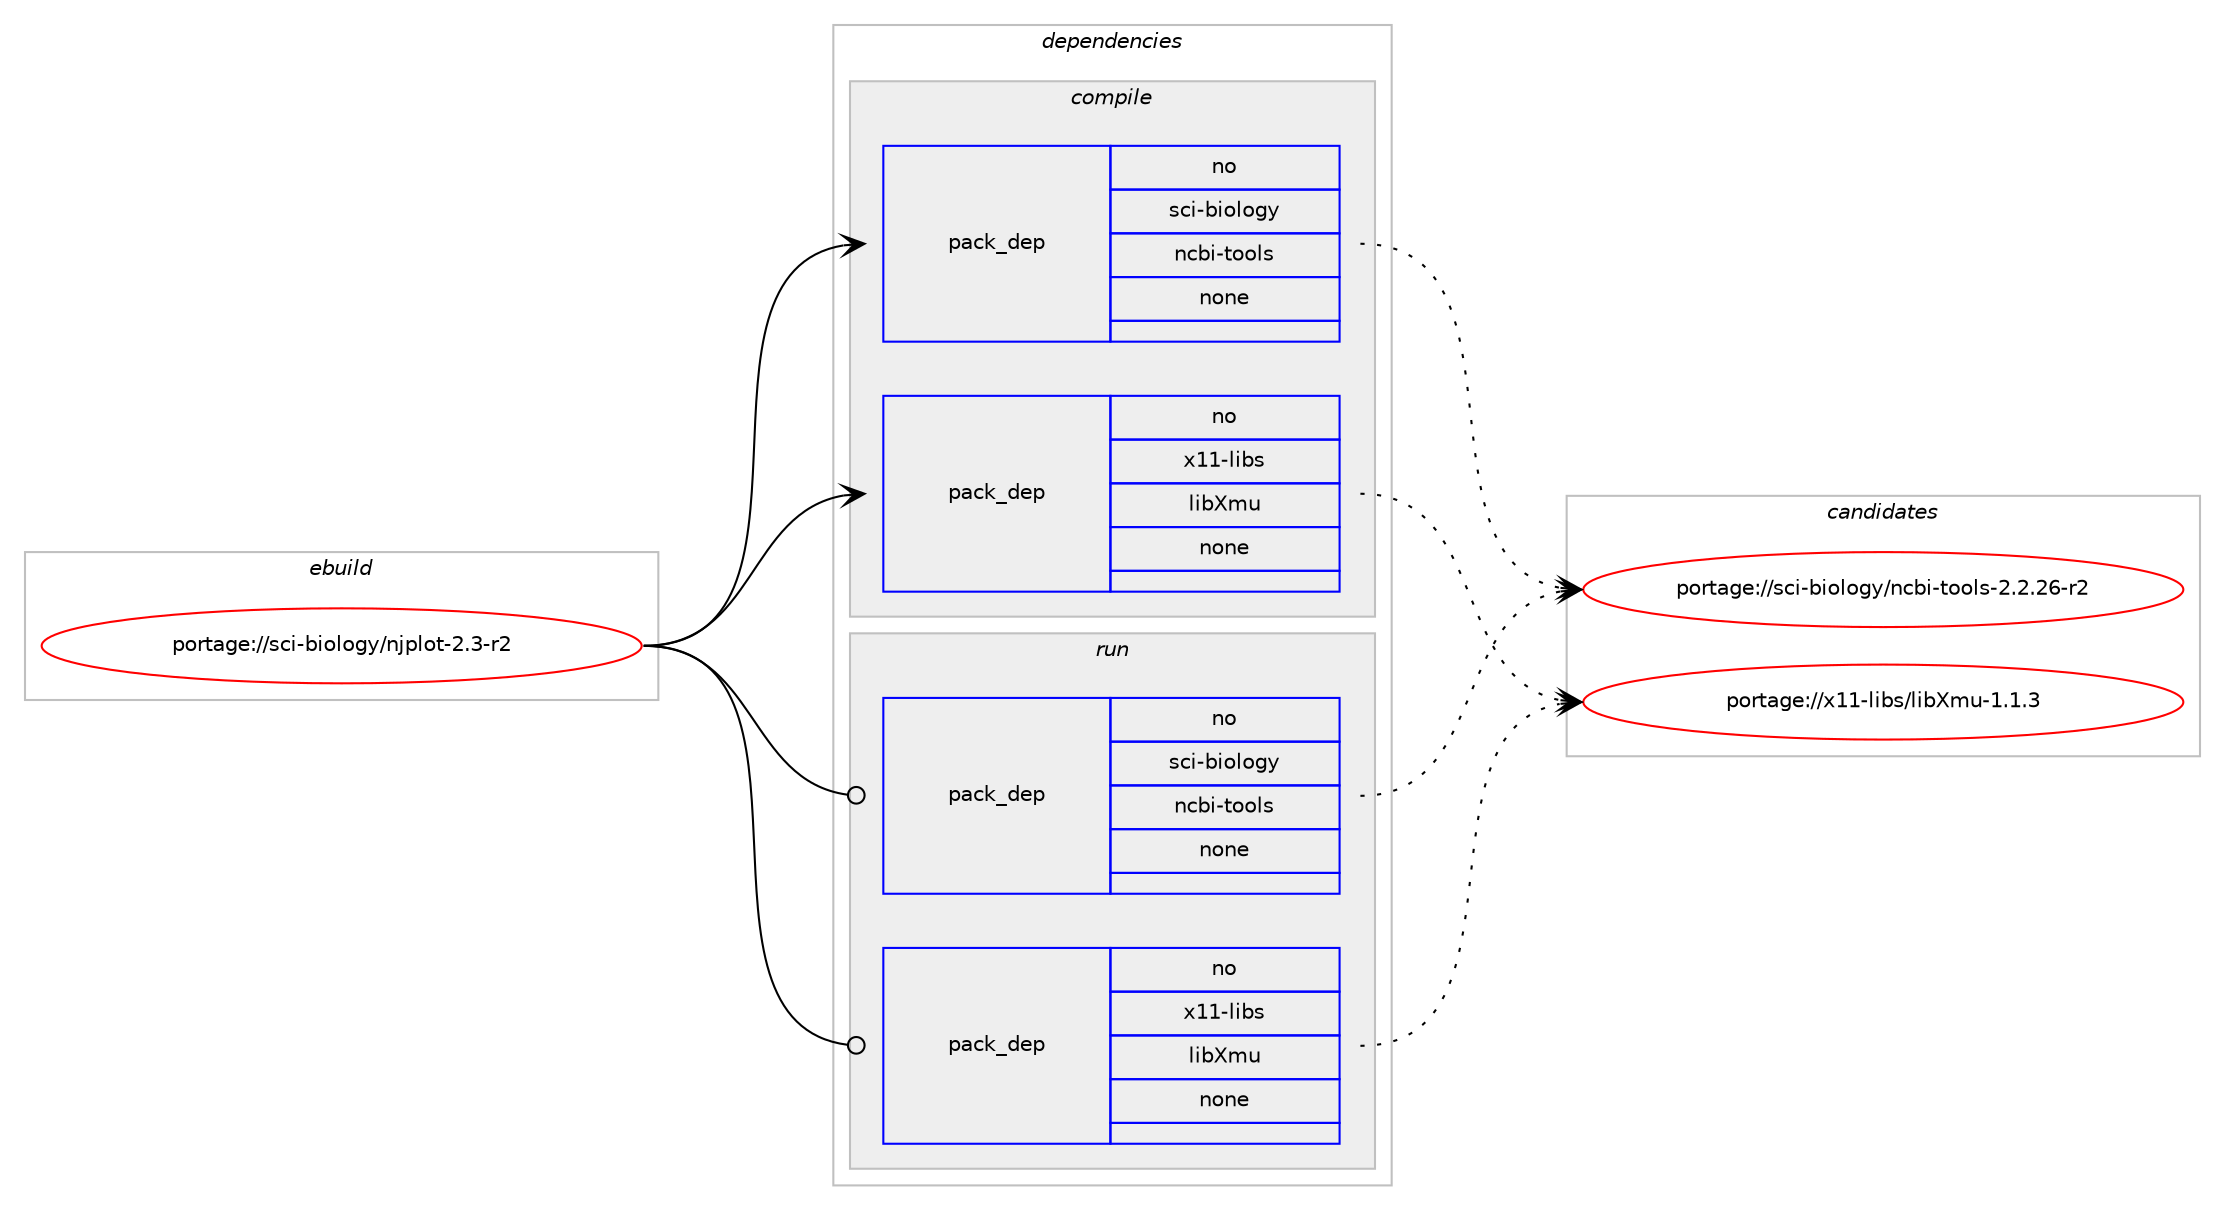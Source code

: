 digraph prolog {

# *************
# Graph options
# *************

newrank=true;
concentrate=true;
compound=true;
graph [rankdir=LR,fontname=Helvetica,fontsize=10,ranksep=1.5];#, ranksep=2.5, nodesep=0.2];
edge  [arrowhead=vee];
node  [fontname=Helvetica,fontsize=10];

# **********
# The ebuild
# **********

subgraph cluster_leftcol {
color=gray;
rank=same;
label=<<i>ebuild</i>>;
id [label="portage://sci-biology/njplot-2.3-r2", color=red, width=4, href="../sci-biology/njplot-2.3-r2.svg"];
}

# ****************
# The dependencies
# ****************

subgraph cluster_midcol {
color=gray;
label=<<i>dependencies</i>>;
subgraph cluster_compile {
fillcolor="#eeeeee";
style=filled;
label=<<i>compile</i>>;
subgraph pack70557 {
dependency89922 [label=<<TABLE BORDER="0" CELLBORDER="1" CELLSPACING="0" CELLPADDING="4" WIDTH="220"><TR><TD ROWSPAN="6" CELLPADDING="30">pack_dep</TD></TR><TR><TD WIDTH="110">no</TD></TR><TR><TD>sci-biology</TD></TR><TR><TD>ncbi-tools</TD></TR><TR><TD>none</TD></TR><TR><TD></TD></TR></TABLE>>, shape=none, color=blue];
}
id:e -> dependency89922:w [weight=20,style="solid",arrowhead="vee"];
subgraph pack70558 {
dependency89923 [label=<<TABLE BORDER="0" CELLBORDER="1" CELLSPACING="0" CELLPADDING="4" WIDTH="220"><TR><TD ROWSPAN="6" CELLPADDING="30">pack_dep</TD></TR><TR><TD WIDTH="110">no</TD></TR><TR><TD>x11-libs</TD></TR><TR><TD>libXmu</TD></TR><TR><TD>none</TD></TR><TR><TD></TD></TR></TABLE>>, shape=none, color=blue];
}
id:e -> dependency89923:w [weight=20,style="solid",arrowhead="vee"];
}
subgraph cluster_compileandrun {
fillcolor="#eeeeee";
style=filled;
label=<<i>compile and run</i>>;
}
subgraph cluster_run {
fillcolor="#eeeeee";
style=filled;
label=<<i>run</i>>;
subgraph pack70559 {
dependency89924 [label=<<TABLE BORDER="0" CELLBORDER="1" CELLSPACING="0" CELLPADDING="4" WIDTH="220"><TR><TD ROWSPAN="6" CELLPADDING="30">pack_dep</TD></TR><TR><TD WIDTH="110">no</TD></TR><TR><TD>sci-biology</TD></TR><TR><TD>ncbi-tools</TD></TR><TR><TD>none</TD></TR><TR><TD></TD></TR></TABLE>>, shape=none, color=blue];
}
id:e -> dependency89924:w [weight=20,style="solid",arrowhead="odot"];
subgraph pack70560 {
dependency89925 [label=<<TABLE BORDER="0" CELLBORDER="1" CELLSPACING="0" CELLPADDING="4" WIDTH="220"><TR><TD ROWSPAN="6" CELLPADDING="30">pack_dep</TD></TR><TR><TD WIDTH="110">no</TD></TR><TR><TD>x11-libs</TD></TR><TR><TD>libXmu</TD></TR><TR><TD>none</TD></TR><TR><TD></TD></TR></TABLE>>, shape=none, color=blue];
}
id:e -> dependency89925:w [weight=20,style="solid",arrowhead="odot"];
}
}

# **************
# The candidates
# **************

subgraph cluster_choices {
rank=same;
color=gray;
label=<<i>candidates</i>>;

subgraph choice70557 {
color=black;
nodesep=1;
choice11599105459810511110811110312147110999810545116111111108115455046504650544511450 [label="portage://sci-biology/ncbi-tools-2.2.26-r2", color=red, width=4,href="../sci-biology/ncbi-tools-2.2.26-r2.svg"];
dependency89922:e -> choice11599105459810511110811110312147110999810545116111111108115455046504650544511450:w [style=dotted,weight="100"];
}
subgraph choice70558 {
color=black;
nodesep=1;
choice12049494510810598115471081059888109117454946494651 [label="portage://x11-libs/libXmu-1.1.3", color=red, width=4,href="../x11-libs/libXmu-1.1.3.svg"];
dependency89923:e -> choice12049494510810598115471081059888109117454946494651:w [style=dotted,weight="100"];
}
subgraph choice70559 {
color=black;
nodesep=1;
choice11599105459810511110811110312147110999810545116111111108115455046504650544511450 [label="portage://sci-biology/ncbi-tools-2.2.26-r2", color=red, width=4,href="../sci-biology/ncbi-tools-2.2.26-r2.svg"];
dependency89924:e -> choice11599105459810511110811110312147110999810545116111111108115455046504650544511450:w [style=dotted,weight="100"];
}
subgraph choice70560 {
color=black;
nodesep=1;
choice12049494510810598115471081059888109117454946494651 [label="portage://x11-libs/libXmu-1.1.3", color=red, width=4,href="../x11-libs/libXmu-1.1.3.svg"];
dependency89925:e -> choice12049494510810598115471081059888109117454946494651:w [style=dotted,weight="100"];
}
}

}
